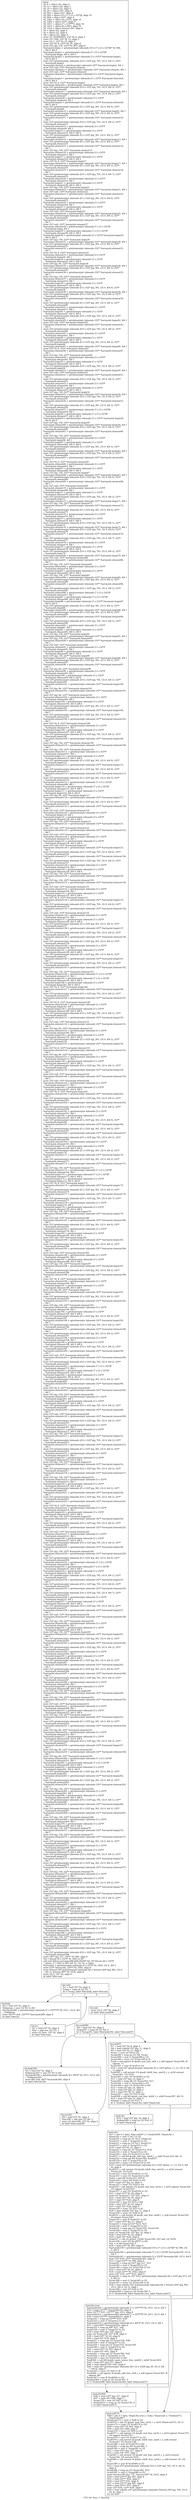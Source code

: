 digraph "CFG for 'func_1' function" {
	label="CFG for 'func_1' function";

	Node0xafb9e98 [shape=record,label="{entry:\l  %l_8 = alloca i32, align 4\l  %l_12 = alloca i16, align 2\l  %l_19 = alloca i32, align 4\l  %l_20 = alloca i32*, align 8\l  %l_993 = alloca i32*, align 8\l  %l_994 = alloca [10 x [7 x [3 x i32*]]], align 16\l  %l_999 = alloca i16**, align 8\l  %l_1003 = alloca [4 x i32*], align 16\l  %l_1002 = alloca i32**, align 8\l  %l_1011 = alloca [7 x i32****], align 16\l  %l_1013 = alloca [4 x i64*], align 16\l  %l_1014 = alloca %struct.S0*, align 8\l  %i = alloca i32, align 4\l  %j = alloca i32, align 4\l  %k = alloca i32, align 4\l  store i32 -659993814, i32* %l_8, align 4\l  store i16 7506, i16* %l_12, align 2\l  store i32 2, i32* %l_19, align 4\l  store i32* %l_8, i32** %l_20, align 8\l  store i32* @g_158, i32** %l_993, align 8\l  %arrayinit.begin = getelementptr inbounds [10 x [7 x [3 x i32*]]]* %l_994,\l... i64 0, i64 0\l  %arrayinit.begin1 = getelementptr inbounds [7 x [3 x i32*]]*\l... %arrayinit.begin, i64 0, i64 0\l  %arrayinit.begin2 = getelementptr inbounds [3 x i32*]* %arrayinit.begin1,\l... i64 0, i64 0\l  store i32* getelementptr inbounds ([10 x i32]* @g_705, i32 0, i64 1), i32**\l... %arrayinit.begin2\l  %arrayinit.element = getelementptr inbounds i32** %arrayinit.begin2, i64 1\l  store i32* null, i32** %arrayinit.element\l  %arrayinit.element3 = getelementptr inbounds i32** %arrayinit.element, i64 1\l  store i32* null, i32** %arrayinit.element3\l  %arrayinit.element4 = getelementptr inbounds [3 x i32*]* %arrayinit.begin1,\l... i64 1\l  %arrayinit.begin5 = getelementptr inbounds [3 x i32*]* %arrayinit.element4,\l... i64 0, i64 0\l  store i32* %l_8, i32** %arrayinit.begin5\l  %arrayinit.element6 = getelementptr inbounds i32** %arrayinit.begin5, i64 1\l  store i32* getelementptr inbounds ([10 x i32]* @g_705, i32 0, i64 2), i32**\l... %arrayinit.element6\l  %arrayinit.element7 = getelementptr inbounds i32** %arrayinit.element6, i64 1\l  store i32* getelementptr inbounds ([10 x i32]* @g_705, i32 0, i64 2), i32**\l... %arrayinit.element7\l  %arrayinit.element8 = getelementptr inbounds [3 x i32*]*\l... %arrayinit.element4, i64 1\l  %arrayinit.begin9 = getelementptr inbounds [3 x i32*]* %arrayinit.element8,\l... i64 0, i64 0\l  store i32* getelementptr inbounds ([3 x i32]* @g_301, i32 0, i64 0), i32**\l... %arrayinit.begin9\l  %arrayinit.element10 = getelementptr inbounds i32** %arrayinit.begin9, i64 1\l  store i32* getelementptr inbounds ([3 x i32]* @g_301, i32 0, i64 2), i32**\l... %arrayinit.element10\l  %arrayinit.element11 = getelementptr inbounds i32** %arrayinit.element10,\l... i64 1\l  store i32* getelementptr inbounds ([10 x i32]* @g_705, i32 0, i64 2), i32**\l... %arrayinit.element11\l  %arrayinit.element12 = getelementptr inbounds [3 x i32*]*\l... %arrayinit.element8, i64 1\l  %arrayinit.begin13 = getelementptr inbounds [3 x i32*]*\l... %arrayinit.element12, i64 0, i64 0\l  store i32* getelementptr inbounds ([3 x i32]* @g_301, i32 0, i64 2), i32**\l... %arrayinit.begin13\l  %arrayinit.element14 = getelementptr inbounds i32** %arrayinit.begin13, i64 1\l  store i32* getelementptr inbounds ([3 x i32]* @g_301, i32 0, i64 2), i32**\l... %arrayinit.element14\l  %arrayinit.element15 = getelementptr inbounds i32** %arrayinit.element14,\l... i64 1\l  store i32* @g_158, i32** %arrayinit.element15\l  %arrayinit.element16 = getelementptr inbounds [3 x i32*]*\l... %arrayinit.element12, i64 1\l  %arrayinit.begin17 = getelementptr inbounds [3 x i32*]*\l... %arrayinit.element16, i64 0, i64 0\l  store i32* %l_8, i32** %arrayinit.begin17\l  %arrayinit.element18 = getelementptr inbounds i32** %arrayinit.begin17, i64 1\l  store i32* getelementptr inbounds ([3 x i32]* @g_301, i32 0, i64 2), i32**\l... %arrayinit.element18\l  %arrayinit.element19 = getelementptr inbounds i32** %arrayinit.element18,\l... i64 1\l  store i32* getelementptr inbounds ([10 x i32]* @g_705, i32 0, i64 7), i32**\l... %arrayinit.element19\l  %arrayinit.element20 = getelementptr inbounds [3 x i32*]*\l... %arrayinit.element16, i64 1\l  %arrayinit.begin21 = getelementptr inbounds [3 x i32*]*\l... %arrayinit.element20, i64 0, i64 0\l  store i32* @g_158, i32** %arrayinit.begin21\l  %arrayinit.element22 = getelementptr inbounds i32** %arrayinit.begin21, i64 1\l  store i32* null, i32** %arrayinit.element22\l  %arrayinit.element23 = getelementptr inbounds i32** %arrayinit.element22,\l... i64 1\l  store i32* getelementptr inbounds ([3 x i32]* @g_301, i32 0, i64 0), i32**\l... %arrayinit.element23\l  %arrayinit.element24 = getelementptr inbounds [3 x i32*]*\l... %arrayinit.element20, i64 1\l  %arrayinit.begin25 = getelementptr inbounds [3 x i32*]*\l... %arrayinit.element24, i64 0, i64 0\l  store i32* null, i32** %arrayinit.begin25\l  %arrayinit.element26 = getelementptr inbounds i32** %arrayinit.begin25, i64 1\l  store i32* getelementptr inbounds ([3 x i32]* @g_301, i32 0, i64 2), i32**\l... %arrayinit.element26\l  %arrayinit.element27 = getelementptr inbounds i32** %arrayinit.element26,\l... i64 1\l  store i32* null, i32** %arrayinit.element27\l  %arrayinit.element28 = getelementptr inbounds [7 x [3 x i32*]]*\l... %arrayinit.begin, i64 1\l  %arrayinit.begin29 = getelementptr inbounds [7 x [3 x i32*]]*\l... %arrayinit.element28, i64 0, i64 0\l  %arrayinit.begin30 = getelementptr inbounds [3 x i32*]* %arrayinit.begin29,\l... i64 0, i64 0\l  store i32* @g_158, i32** %arrayinit.begin30\l  %arrayinit.element31 = getelementptr inbounds i32** %arrayinit.begin30, i64 1\l  store i32* getelementptr inbounds ([3 x i32]* @g_301, i32 0, i64 2), i32**\l... %arrayinit.element31\l  %arrayinit.element32 = getelementptr inbounds i32** %arrayinit.element31,\l... i64 1\l  store i32* %l_8, i32** %arrayinit.element32\l  %arrayinit.element33 = getelementptr inbounds [3 x i32*]*\l... %arrayinit.begin29, i64 1\l  %arrayinit.begin34 = getelementptr inbounds [3 x i32*]*\l... %arrayinit.element33, i64 0, i64 0\l  store i32* @g_84, i32** %arrayinit.begin34\l  %arrayinit.element35 = getelementptr inbounds i32** %arrayinit.begin34, i64 1\l  store i32* getelementptr inbounds ([3 x i32]* @g_301, i32 0, i64 2), i32**\l... %arrayinit.element35\l  %arrayinit.element36 = getelementptr inbounds i32** %arrayinit.element35,\l... i64 1\l  store i32* @g_158, i32** %arrayinit.element36\l  %arrayinit.element37 = getelementptr inbounds [3 x i32*]*\l... %arrayinit.element33, i64 1\l  %arrayinit.begin38 = getelementptr inbounds [3 x i32*]*\l... %arrayinit.element37, i64 0, i64 0\l  store i32* getelementptr inbounds ([3 x i32]* @g_301, i32 0, i64 0), i32**\l... %arrayinit.begin38\l  %arrayinit.element39 = getelementptr inbounds i32** %arrayinit.begin38, i64 1\l  store i32* getelementptr inbounds ([10 x i32]* @g_705, i32 0, i64 2), i32**\l... %arrayinit.element39\l  %arrayinit.element40 = getelementptr inbounds i32** %arrayinit.element39,\l... i64 1\l  store i32* getelementptr inbounds ([3 x i32]* @g_301, i32 0, i64 2), i32**\l... %arrayinit.element40\l  %arrayinit.element41 = getelementptr inbounds [3 x i32*]*\l... %arrayinit.element37, i64 1\l  %arrayinit.begin42 = getelementptr inbounds [3 x i32*]*\l... %arrayinit.element41, i64 0, i64 0\l  store i32* getelementptr inbounds ([10 x i32]* @g_705, i32 0, i64 2), i32**\l... %arrayinit.begin42\l  %arrayinit.element43 = getelementptr inbounds i32** %arrayinit.begin42, i64 1\l  store i32* null, i32** %arrayinit.element43\l  %arrayinit.element44 = getelementptr inbounds i32** %arrayinit.element43,\l... i64 1\l  store i32* getelementptr inbounds ([10 x i32]* @g_705, i32 0, i64 2), i32**\l... %arrayinit.element44\l  %arrayinit.element45 = getelementptr inbounds [3 x i32*]*\l... %arrayinit.element41, i64 1\l  %arrayinit.begin46 = getelementptr inbounds [3 x i32*]*\l... %arrayinit.element45, i64 0, i64 0\l  store i32* getelementptr inbounds ([3 x i32]* @g_301, i32 0, i64 2), i32**\l... %arrayinit.begin46\l  %arrayinit.element47 = getelementptr inbounds i32** %arrayinit.begin46, i64 1\l  store i32* %l_8, i32** %arrayinit.element47\l  %arrayinit.element48 = getelementptr inbounds i32** %arrayinit.element47,\l... i64 1\l  store i32* @g_158, i32** %arrayinit.element48\l  %arrayinit.element49 = getelementptr inbounds [3 x i32*]*\l... %arrayinit.element45, i64 1\l  %arrayinit.begin50 = getelementptr inbounds [3 x i32*]*\l... %arrayinit.element49, i64 0, i64 0\l  store i32* getelementptr inbounds ([10 x i32]* @g_705, i32 0, i64 2), i32**\l... %arrayinit.begin50\l  %arrayinit.element51 = getelementptr inbounds i32** %arrayinit.begin50, i64 1\l  store i32* null, i32** %arrayinit.element51\l  %arrayinit.element52 = getelementptr inbounds i32** %arrayinit.element51,\l... i64 1\l  store i32* getelementptr inbounds ([10 x i32]* @g_705, i32 0, i64 2), i32**\l... %arrayinit.element52\l  %arrayinit.element53 = getelementptr inbounds [3 x i32*]*\l... %arrayinit.element49, i64 1\l  %arrayinit.begin54 = getelementptr inbounds [3 x i32*]*\l... %arrayinit.element53, i64 0, i64 0\l  store i32* @g_158, i32** %arrayinit.begin54\l  %arrayinit.element55 = getelementptr inbounds i32** %arrayinit.begin54, i64 1\l  store i32* getelementptr inbounds ([10 x i32]* @g_705, i32 0, i64 2), i32**\l... %arrayinit.element55\l  %arrayinit.element56 = getelementptr inbounds i32** %arrayinit.element55,\l... i64 1\l  store i32* getelementptr inbounds ([3 x i32]* @g_301, i32 0, i64 2), i32**\l... %arrayinit.element56\l  %arrayinit.element57 = getelementptr inbounds [7 x [3 x i32*]]*\l... %arrayinit.element28, i64 1\l  %arrayinit.begin58 = getelementptr inbounds [7 x [3 x i32*]]*\l... %arrayinit.element57, i64 0, i64 0\l  %arrayinit.begin59 = getelementptr inbounds [3 x i32*]* %arrayinit.begin58,\l... i64 0, i64 0\l  store i32* @g_158, i32** %arrayinit.begin59\l  %arrayinit.element60 = getelementptr inbounds i32** %arrayinit.begin59, i64 1\l  store i32* getelementptr inbounds ([10 x i32]* @g_705, i32 0, i64 2), i32**\l... %arrayinit.element60\l  %arrayinit.element61 = getelementptr inbounds i32** %arrayinit.element60,\l... i64 1\l  store i32* @g_158, i32** %arrayinit.element61\l  %arrayinit.element62 = getelementptr inbounds [3 x i32*]*\l... %arrayinit.begin58, i64 1\l  %arrayinit.begin63 = getelementptr inbounds [3 x i32*]*\l... %arrayinit.element62, i64 0, i64 0\l  store i32* getelementptr inbounds ([3 x i32]* @g_301, i32 0, i64 2), i32**\l... %arrayinit.begin63\l  %arrayinit.element64 = getelementptr inbounds i32** %arrayinit.begin63, i64 1\l  store i32* getelementptr inbounds ([10 x i32]* @g_705, i32 0, i64 2), i32**\l... %arrayinit.element64\l  %arrayinit.element65 = getelementptr inbounds i32** %arrayinit.element64,\l... i64 1\l  store i32* %l_8, i32** %arrayinit.element65\l  %arrayinit.element66 = getelementptr inbounds [3 x i32*]*\l... %arrayinit.element62, i64 1\l  %arrayinit.begin67 = getelementptr inbounds [3 x i32*]*\l... %arrayinit.element66, i64 0, i64 0\l  store i32* @g_158, i32** %arrayinit.begin67\l  %arrayinit.element68 = getelementptr inbounds i32** %arrayinit.begin67, i64 1\l  store i32* getelementptr inbounds ([10 x i32]* @g_705, i32 0, i64 4), i32**\l... %arrayinit.element68\l  %arrayinit.element69 = getelementptr inbounds i32** %arrayinit.element68,\l... i64 1\l  store i32* null, i32** %arrayinit.element69\l  %arrayinit.element70 = getelementptr inbounds [3 x i32*]*\l... %arrayinit.element66, i64 1\l  %arrayinit.begin71 = getelementptr inbounds [3 x i32*]*\l... %arrayinit.element70, i64 0, i64 0\l  store i32* getelementptr inbounds ([10 x i32]* @g_705, i32 0, i64 2), i32**\l... %arrayinit.begin71\l  %arrayinit.element72 = getelementptr inbounds i32** %arrayinit.begin71, i64 1\l  store i32* @g_158, i32** %arrayinit.element72\l  %arrayinit.element73 = getelementptr inbounds i32** %arrayinit.element72,\l... i64 1\l  store i32* getelementptr inbounds ([3 x i32]* @g_301, i32 0, i64 0), i32**\l... %arrayinit.element73\l  %arrayinit.element74 = getelementptr inbounds [3 x i32*]*\l... %arrayinit.element70, i64 1\l  %arrayinit.begin75 = getelementptr inbounds [3 x i32*]*\l... %arrayinit.element74, i64 0, i64 0\l  store i32* getelementptr inbounds ([10 x i32]* @g_705, i32 0, i64 1), i32**\l... %arrayinit.begin75\l  %arrayinit.element76 = getelementptr inbounds i32** %arrayinit.begin75, i64 1\l  store i32* getelementptr inbounds ([10 x i32]* @g_705, i32 0, i64 6), i32**\l... %arrayinit.element76\l  %arrayinit.element77 = getelementptr inbounds i32** %arrayinit.element76,\l... i64 1\l  store i32* getelementptr inbounds ([10 x i32]* @g_705, i32 0, i64 7), i32**\l... %arrayinit.element77\l  %arrayinit.element78 = getelementptr inbounds [3 x i32*]*\l... %arrayinit.element74, i64 1\l  %arrayinit.begin79 = getelementptr inbounds [3 x i32*]*\l... %arrayinit.element78, i64 0, i64 0\l  store i32* getelementptr inbounds ([10 x i32]* @g_705, i32 0, i64 2), i32**\l... %arrayinit.begin79\l  %arrayinit.element80 = getelementptr inbounds i32** %arrayinit.begin79, i64 1\l  store i32* null, i32** %arrayinit.element80\l  %arrayinit.element81 = getelementptr inbounds i32** %arrayinit.element80,\l... i64 1\l  store i32* @g_158, i32** %arrayinit.element81\l  %arrayinit.element82 = getelementptr inbounds [3 x i32*]*\l... %arrayinit.element78, i64 1\l  %arrayinit.begin83 = getelementptr inbounds [3 x i32*]*\l... %arrayinit.element82, i64 0, i64 0\l  store i32* @g_158, i32** %arrayinit.begin83\l  %arrayinit.element84 = getelementptr inbounds i32** %arrayinit.begin83, i64 1\l  store i32* getelementptr inbounds ([3 x i32]* @g_301, i32 0, i64 2), i32**\l... %arrayinit.element84\l  %arrayinit.element85 = getelementptr inbounds i32** %arrayinit.element84,\l... i64 1\l  store i32* getelementptr inbounds ([10 x i32]* @g_705, i32 0, i64 2), i32**\l... %arrayinit.element85\l  %arrayinit.element86 = getelementptr inbounds [7 x [3 x i32*]]*\l... %arrayinit.element57, i64 1\l  %arrayinit.begin87 = getelementptr inbounds [7 x [3 x i32*]]*\l... %arrayinit.element86, i64 0, i64 0\l  %arrayinit.begin88 = getelementptr inbounds [3 x i32*]* %arrayinit.begin87,\l... i64 0, i64 0\l  store i32* getelementptr inbounds ([3 x i32]* @g_301, i32 0, i64 2), i32**\l... %arrayinit.begin88\l  %arrayinit.element89 = getelementptr inbounds i32** %arrayinit.begin88, i64 1\l  store i32* getelementptr inbounds ([3 x i32]* @g_301, i32 0, i64 0), i32**\l... %arrayinit.element89\l  %arrayinit.element90 = getelementptr inbounds i32** %arrayinit.element89,\l... i64 1\l  store i32* getelementptr inbounds ([10 x i32]* @g_705, i32 0, i64 2), i32**\l... %arrayinit.element90\l  %arrayinit.element91 = getelementptr inbounds [3 x i32*]*\l... %arrayinit.begin87, i64 1\l  %arrayinit.begin92 = getelementptr inbounds [3 x i32*]*\l... %arrayinit.element91, i64 0, i64 0\l  store i32* @g_158, i32** %arrayinit.begin92\l  %arrayinit.element93 = getelementptr inbounds i32** %arrayinit.begin92, i64 1\l  store i32* @g_158, i32** %arrayinit.element93\l  %arrayinit.element94 = getelementptr inbounds i32** %arrayinit.element93,\l... i64 1\l  store i32* null, i32** %arrayinit.element94\l  %arrayinit.element95 = getelementptr inbounds [3 x i32*]*\l... %arrayinit.element91, i64 1\l  %arrayinit.begin96 = getelementptr inbounds [3 x i32*]*\l... %arrayinit.element95, i64 0, i64 0\l  store i32* @g_158, i32** %arrayinit.begin96\l  %arrayinit.element97 = getelementptr inbounds i32** %arrayinit.begin96, i64 1\l  store i32* getelementptr inbounds ([3 x i32]* @g_301, i32 0, i64 2), i32**\l... %arrayinit.element97\l  %arrayinit.element98 = getelementptr inbounds i32** %arrayinit.element97,\l... i64 1\l  store i32* @g_84, i32** %arrayinit.element98\l  %arrayinit.element99 = getelementptr inbounds [3 x i32*]*\l... %arrayinit.element95, i64 1\l  %arrayinit.begin100 = getelementptr inbounds [3 x i32*]*\l... %arrayinit.element99, i64 0, i64 0\l  store i32* getelementptr inbounds ([10 x i32]* @g_705, i32 0, i64 2), i32**\l... %arrayinit.begin100\l  %arrayinit.element101 = getelementptr inbounds i32** %arrayinit.begin100,\l... i64 1\l  store i32* @g_84, i32** %arrayinit.element101\l  %arrayinit.element102 = getelementptr inbounds i32** %arrayinit.element101,\l... i64 1\l  store i32* @g_84, i32** %arrayinit.element102\l  %arrayinit.element103 = getelementptr inbounds [3 x i32*]*\l... %arrayinit.element99, i64 1\l  %arrayinit.begin104 = getelementptr inbounds [3 x i32*]*\l... %arrayinit.element103, i64 0, i64 0\l  store i32* getelementptr inbounds ([3 x i32]* @g_301, i32 0, i64 2), i32**\l... %arrayinit.begin104\l  %arrayinit.element105 = getelementptr inbounds i32** %arrayinit.begin104,\l... i64 1\l  store i32* getelementptr inbounds ([3 x i32]* @g_301, i32 0, i64 2), i32**\l... %arrayinit.element105\l  %arrayinit.element106 = getelementptr inbounds i32** %arrayinit.element105,\l... i64 1\l  store i32* %l_8, i32** %arrayinit.element106\l  %arrayinit.element107 = getelementptr inbounds [3 x i32*]*\l... %arrayinit.element103, i64 1\l  %arrayinit.begin108 = getelementptr inbounds [3 x i32*]*\l... %arrayinit.element107, i64 0, i64 0\l  store i32* getelementptr inbounds ([10 x i32]* @g_705, i32 0, i64 2), i32**\l... %arrayinit.begin108\l  %arrayinit.element109 = getelementptr inbounds i32** %arrayinit.begin108,\l... i64 1\l  store i32* @g_158, i32** %arrayinit.element109\l  %arrayinit.element110 = getelementptr inbounds i32** %arrayinit.element109,\l... i64 1\l  store i32* @g_158, i32** %arrayinit.element110\l  %arrayinit.element111 = getelementptr inbounds [3 x i32*]*\l... %arrayinit.element107, i64 1\l  %arrayinit.begin112 = getelementptr inbounds [3 x i32*]*\l... %arrayinit.element111, i64 0, i64 0\l  store i32* getelementptr inbounds ([3 x i32]* @g_301, i32 0, i64 0), i32**\l... %arrayinit.begin112\l  %arrayinit.element113 = getelementptr inbounds i32** %arrayinit.begin112,\l... i64 1\l  store i32* getelementptr inbounds ([3 x i32]* @g_301, i32 0, i64 0), i32**\l... %arrayinit.element113\l  %arrayinit.element114 = getelementptr inbounds i32** %arrayinit.element113,\l... i64 1\l  store i32* getelementptr inbounds ([3 x i32]* @g_301, i32 0, i64 2), i32**\l... %arrayinit.element114\l  %arrayinit.element115 = getelementptr inbounds [7 x [3 x i32*]]*\l... %arrayinit.element86, i64 1\l  %arrayinit.begin116 = getelementptr inbounds [7 x [3 x i32*]]*\l... %arrayinit.element115, i64 0, i64 0\l  %arrayinit.begin117 = getelementptr inbounds [3 x i32*]*\l... %arrayinit.begin116, i64 0, i64 0\l  store i32* @g_84, i32** %arrayinit.begin117\l  %arrayinit.element118 = getelementptr inbounds i32** %arrayinit.begin117,\l... i64 1\l  store i32* getelementptr inbounds ([3 x i32]* @g_301, i32 0, i64 2), i32**\l... %arrayinit.element118\l  %arrayinit.element119 = getelementptr inbounds i32** %arrayinit.element118,\l... i64 1\l  store i32* null, i32** %arrayinit.element119\l  %arrayinit.element120 = getelementptr inbounds [3 x i32*]*\l... %arrayinit.begin116, i64 1\l  %arrayinit.begin121 = getelementptr inbounds [3 x i32*]*\l... %arrayinit.element120, i64 0, i64 0\l  store i32* @g_158, i32** %arrayinit.begin121\l  %arrayinit.element122 = getelementptr inbounds i32** %arrayinit.begin121,\l... i64 1\l  store i32* null, i32** %arrayinit.element122\l  %arrayinit.element123 = getelementptr inbounds i32** %arrayinit.element122,\l... i64 1\l  store i32* null, i32** %arrayinit.element123\l  %arrayinit.element124 = getelementptr inbounds [3 x i32*]*\l... %arrayinit.element120, i64 1\l  %arrayinit.begin125 = getelementptr inbounds [3 x i32*]*\l... %arrayinit.element124, i64 0, i64 0\l  store i32* null, i32** %arrayinit.begin125\l  %arrayinit.element126 = getelementptr inbounds i32** %arrayinit.begin125,\l... i64 1\l  store i32* getelementptr inbounds ([10 x i32]* @g_705, i32 0, i64 6), i32**\l... %arrayinit.element126\l  %arrayinit.element127 = getelementptr inbounds i32** %arrayinit.element126,\l... i64 1\l  store i32* getelementptr inbounds ([10 x i32]* @g_705, i32 0, i64 2), i32**\l... %arrayinit.element127\l  %arrayinit.element128 = getelementptr inbounds [3 x i32*]*\l... %arrayinit.element124, i64 1\l  %arrayinit.begin129 = getelementptr inbounds [3 x i32*]*\l... %arrayinit.element128, i64 0, i64 0\l  store i32* @g_158, i32** %arrayinit.begin129\l  %arrayinit.element130 = getelementptr inbounds i32** %arrayinit.begin129,\l... i64 1\l  store i32* @g_158, i32** %arrayinit.element130\l  %arrayinit.element131 = getelementptr inbounds i32** %arrayinit.element130,\l... i64 1\l  store i32* null, i32** %arrayinit.element131\l  %arrayinit.element132 = getelementptr inbounds [3 x i32*]*\l... %arrayinit.element128, i64 1\l  %arrayinit.begin133 = getelementptr inbounds [3 x i32*]*\l... %arrayinit.element132, i64 0, i64 0\l  store i32* %l_8, i32** %arrayinit.begin133\l  %arrayinit.element134 = getelementptr inbounds i32** %arrayinit.begin133,\l... i64 1\l  store i32* getelementptr inbounds ([10 x i32]* @g_705, i32 0, i64 4), i32**\l... %arrayinit.element134\l  %arrayinit.element135 = getelementptr inbounds i32** %arrayinit.element134,\l... i64 1\l  store i32* null, i32** %arrayinit.element135\l  %arrayinit.element136 = getelementptr inbounds [3 x i32*]*\l... %arrayinit.element132, i64 1\l  %arrayinit.begin137 = getelementptr inbounds [3 x i32*]*\l... %arrayinit.element136, i64 0, i64 0\l  store i32* getelementptr inbounds ([3 x i32]* @g_301, i32 0, i64 2), i32**\l... %arrayinit.begin137\l  %arrayinit.element138 = getelementptr inbounds i32** %arrayinit.begin137,\l... i64 1\l  store i32* getelementptr inbounds ([10 x i32]* @g_705, i32 0, i64 2), i32**\l... %arrayinit.element138\l  %arrayinit.element139 = getelementptr inbounds i32** %arrayinit.element138,\l... i64 1\l  store i32* getelementptr inbounds ([3 x i32]* @g_301, i32 0, i64 2), i32**\l... %arrayinit.element139\l  %arrayinit.element140 = getelementptr inbounds [3 x i32*]*\l... %arrayinit.element136, i64 1\l  %arrayinit.begin141 = getelementptr inbounds [3 x i32*]*\l... %arrayinit.element140, i64 0, i64 0\l  store i32* getelementptr inbounds ([3 x i32]* @g_301, i32 0, i64 0), i32**\l... %arrayinit.begin141\l  %arrayinit.element142 = getelementptr inbounds i32** %arrayinit.begin141,\l... i64 1\l  store i32* getelementptr inbounds ([10 x i32]* @g_705, i32 0, i64 2), i32**\l... %arrayinit.element142\l  %arrayinit.element143 = getelementptr inbounds i32** %arrayinit.element142,\l... i64 1\l  store i32* @g_158, i32** %arrayinit.element143\l  %arrayinit.element144 = getelementptr inbounds [7 x [3 x i32*]]*\l... %arrayinit.element115, i64 1\l  %arrayinit.begin145 = getelementptr inbounds [7 x [3 x i32*]]*\l... %arrayinit.element144, i64 0, i64 0\l  %arrayinit.begin146 = getelementptr inbounds [3 x i32*]*\l... %arrayinit.begin145, i64 0, i64 0\l  store i32* %l_8, i32** %arrayinit.begin146\l  %arrayinit.element147 = getelementptr inbounds i32** %arrayinit.begin146,\l... i64 1\l  store i32* getelementptr inbounds ([10 x i32]* @g_705, i32 0, i64 2), i32**\l... %arrayinit.element147\l  %arrayinit.element148 = getelementptr inbounds i32** %arrayinit.element147,\l... i64 1\l  store i32* %l_8, i32** %arrayinit.element148\l  %arrayinit.element149 = getelementptr inbounds [3 x i32*]*\l... %arrayinit.begin145, i64 1\l  %arrayinit.begin150 = getelementptr inbounds [3 x i32*]*\l... %arrayinit.element149, i64 0, i64 0\l  store i32* getelementptr inbounds ([10 x i32]* @g_705, i32 0, i64 1), i32**\l... %arrayinit.begin150\l  %arrayinit.element151 = getelementptr inbounds i32** %arrayinit.begin150,\l... i64 1\l  store i32* null, i32** %arrayinit.element151\l  %arrayinit.element152 = getelementptr inbounds i32** %arrayinit.element151,\l... i64 1\l  store i32* @g_84, i32** %arrayinit.element152\l  %arrayinit.element153 = getelementptr inbounds [3 x i32*]*\l... %arrayinit.element149, i64 1\l  %arrayinit.begin154 = getelementptr inbounds [3 x i32*]*\l... %arrayinit.element153, i64 0, i64 0\l  store i32* getelementptr inbounds ([3 x i32]* @g_301, i32 0, i64 2), i32**\l... %arrayinit.begin154\l  %arrayinit.element155 = getelementptr inbounds i32** %arrayinit.begin154,\l... i64 1\l  store i32* %l_8, i32** %arrayinit.element155\l  %arrayinit.element156 = getelementptr inbounds i32** %arrayinit.element155,\l... i64 1\l  store i32* @g_84, i32** %arrayinit.element156\l  %arrayinit.element157 = getelementptr inbounds [3 x i32*]*\l... %arrayinit.element153, i64 1\l  %arrayinit.begin158 = getelementptr inbounds [3 x i32*]*\l... %arrayinit.element157, i64 0, i64 0\l  store i32* getelementptr inbounds ([10 x i32]* @g_705, i32 0, i64 1), i32**\l... %arrayinit.begin158\l  %arrayinit.element159 = getelementptr inbounds i32** %arrayinit.begin158,\l... i64 1\l  store i32* null, i32** %arrayinit.element159\l  %arrayinit.element160 = getelementptr inbounds i32** %arrayinit.element159,\l... i64 1\l  store i32* null, i32** %arrayinit.element160\l  %arrayinit.element161 = getelementptr inbounds [3 x i32*]*\l... %arrayinit.element157, i64 1\l  %arrayinit.begin162 = getelementptr inbounds [3 x i32*]*\l... %arrayinit.element161, i64 0, i64 0\l  store i32* %l_8, i32** %arrayinit.begin162\l  %arrayinit.element163 = getelementptr inbounds i32** %arrayinit.begin162,\l... i64 1\l  store i32* getelementptr inbounds ([10 x i32]* @g_705, i32 0, i64 2), i32**\l... %arrayinit.element163\l  %arrayinit.element164 = getelementptr inbounds i32** %arrayinit.element163,\l... i64 1\l  store i32* getelementptr inbounds ([10 x i32]* @g_705, i32 0, i64 2), i32**\l... %arrayinit.element164\l  %arrayinit.element165 = getelementptr inbounds [3 x i32*]*\l... %arrayinit.element161, i64 1\l  %arrayinit.begin166 = getelementptr inbounds [3 x i32*]*\l... %arrayinit.element165, i64 0, i64 0\l  store i32* getelementptr inbounds ([3 x i32]* @g_301, i32 0, i64 0), i32**\l... %arrayinit.begin166\l  %arrayinit.element167 = getelementptr inbounds i32** %arrayinit.begin166,\l... i64 1\l  store i32* getelementptr inbounds ([3 x i32]* @g_301, i32 0, i64 2), i32**\l... %arrayinit.element167\l  %arrayinit.element168 = getelementptr inbounds i32** %arrayinit.element167,\l... i64 1\l  store i32* getelementptr inbounds ([10 x i32]* @g_705, i32 0, i64 2), i32**\l... %arrayinit.element168\l  %arrayinit.element169 = getelementptr inbounds [3 x i32*]*\l... %arrayinit.element165, i64 1\l  %arrayinit.begin170 = getelementptr inbounds [3 x i32*]*\l... %arrayinit.element169, i64 0, i64 0\l  store i32* getelementptr inbounds ([3 x i32]* @g_301, i32 0, i64 2), i32**\l... %arrayinit.begin170\l  %arrayinit.element171 = getelementptr inbounds i32** %arrayinit.begin170,\l... i64 1\l  store i32* getelementptr inbounds ([3 x i32]* @g_301, i32 0, i64 2), i32**\l... %arrayinit.element171\l  %arrayinit.element172 = getelementptr inbounds i32** %arrayinit.element171,\l... i64 1\l  store i32* @g_158, i32** %arrayinit.element172\l  %arrayinit.element173 = getelementptr inbounds [7 x [3 x i32*]]*\l... %arrayinit.element144, i64 1\l  %arrayinit.begin174 = getelementptr inbounds [7 x [3 x i32*]]*\l... %arrayinit.element173, i64 0, i64 0\l  %arrayinit.begin175 = getelementptr inbounds [3 x i32*]*\l... %arrayinit.begin174, i64 0, i64 0\l  store i32* %l_8, i32** %arrayinit.begin175\l  %arrayinit.element176 = getelementptr inbounds i32** %arrayinit.begin175,\l... i64 1\l  store i32* getelementptr inbounds ([3 x i32]* @g_301, i32 0, i64 2), i32**\l... %arrayinit.element176\l  %arrayinit.element177 = getelementptr inbounds i32** %arrayinit.element176,\l... i64 1\l  store i32* getelementptr inbounds ([10 x i32]* @g_705, i32 0, i64 7), i32**\l... %arrayinit.element177\l  %arrayinit.element178 = getelementptr inbounds [3 x i32*]*\l... %arrayinit.begin174, i64 1\l  %arrayinit.begin179 = getelementptr inbounds [3 x i32*]*\l... %arrayinit.element178, i64 0, i64 0\l  store i32* @g_158, i32** %arrayinit.begin179\l  %arrayinit.element180 = getelementptr inbounds i32** %arrayinit.begin179,\l... i64 1\l  store i32* null, i32** %arrayinit.element180\l  %arrayinit.element181 = getelementptr inbounds i32** %arrayinit.element180,\l... i64 1\l  store i32* getelementptr inbounds ([3 x i32]* @g_301, i32 0, i64 0), i32**\l... %arrayinit.element181\l  %arrayinit.element182 = getelementptr inbounds [3 x i32*]*\l... %arrayinit.element178, i64 1\l  %arrayinit.begin183 = getelementptr inbounds [3 x i32*]*\l... %arrayinit.element182, i64 0, i64 0\l  store i32* null, i32** %arrayinit.begin183\l  %arrayinit.element184 = getelementptr inbounds i32** %arrayinit.begin183,\l... i64 1\l  store i32* getelementptr inbounds ([3 x i32]* @g_301, i32 0, i64 2), i32**\l... %arrayinit.element184\l  %arrayinit.element185 = getelementptr inbounds i32** %arrayinit.element184,\l... i64 1\l  store i32* null, i32** %arrayinit.element185\l  %arrayinit.element186 = getelementptr inbounds [3 x i32*]*\l... %arrayinit.element182, i64 1\l  %arrayinit.begin187 = getelementptr inbounds [3 x i32*]*\l... %arrayinit.element186, i64 0, i64 0\l  store i32* @g_158, i32** %arrayinit.begin187\l  %arrayinit.element188 = getelementptr inbounds i32** %arrayinit.begin187,\l... i64 1\l  store i32* getelementptr inbounds ([3 x i32]* @g_301, i32 0, i64 2), i32**\l... %arrayinit.element188\l  %arrayinit.element189 = getelementptr inbounds i32** %arrayinit.element188,\l... i64 1\l  store i32* %l_8, i32** %arrayinit.element189\l  %arrayinit.element190 = getelementptr inbounds [3 x i32*]*\l... %arrayinit.element186, i64 1\l  %arrayinit.begin191 = getelementptr inbounds [3 x i32*]*\l... %arrayinit.element190, i64 0, i64 0\l  store i32* @g_84, i32** %arrayinit.begin191\l  %arrayinit.element192 = getelementptr inbounds i32** %arrayinit.begin191,\l... i64 1\l  store i32* getelementptr inbounds ([3 x i32]* @g_301, i32 0, i64 2), i32**\l... %arrayinit.element192\l  %arrayinit.element193 = getelementptr inbounds i32** %arrayinit.element192,\l... i64 1\l  store i32* @g_158, i32** %arrayinit.element193\l  %arrayinit.element194 = getelementptr inbounds [3 x i32*]*\l... %arrayinit.element190, i64 1\l  %arrayinit.begin195 = getelementptr inbounds [3 x i32*]*\l... %arrayinit.element194, i64 0, i64 0\l  store i32* getelementptr inbounds ([3 x i32]* @g_301, i32 0, i64 0), i32**\l... %arrayinit.begin195\l  %arrayinit.element196 = getelementptr inbounds i32** %arrayinit.begin195,\l... i64 1\l  store i32* getelementptr inbounds ([10 x i32]* @g_705, i32 0, i64 2), i32**\l... %arrayinit.element196\l  %arrayinit.element197 = getelementptr inbounds i32** %arrayinit.element196,\l... i64 1\l  store i32* getelementptr inbounds ([3 x i32]* @g_301, i32 0, i64 2), i32**\l... %arrayinit.element197\l  %arrayinit.element198 = getelementptr inbounds [3 x i32*]*\l... %arrayinit.element194, i64 1\l  %arrayinit.begin199 = getelementptr inbounds [3 x i32*]*\l... %arrayinit.element198, i64 0, i64 0\l  store i32* getelementptr inbounds ([10 x i32]* @g_705, i32 0, i64 2), i32**\l... %arrayinit.begin199\l  %arrayinit.element200 = getelementptr inbounds i32** %arrayinit.begin199,\l... i64 1\l  store i32* null, i32** %arrayinit.element200\l  %arrayinit.element201 = getelementptr inbounds i32** %arrayinit.element200,\l... i64 1\l  store i32* getelementptr inbounds ([10 x i32]* @g_705, i32 0, i64 2), i32**\l... %arrayinit.element201\l  %arrayinit.element202 = getelementptr inbounds [7 x [3 x i32*]]*\l... %arrayinit.element173, i64 1\l  %arrayinit.begin203 = getelementptr inbounds [7 x [3 x i32*]]*\l... %arrayinit.element202, i64 0, i64 0\l  %arrayinit.begin204 = getelementptr inbounds [3 x i32*]*\l... %arrayinit.begin203, i64 0, i64 0\l  store i32* getelementptr inbounds ([3 x i32]* @g_301, i32 0, i64 2), i32**\l... %arrayinit.begin204\l  %arrayinit.element205 = getelementptr inbounds i32** %arrayinit.begin204,\l... i64 1\l  store i32* %l_8, i32** %arrayinit.element205\l  %arrayinit.element206 = getelementptr inbounds i32** %arrayinit.element205,\l... i64 1\l  store i32* @g_158, i32** %arrayinit.element206\l  %arrayinit.element207 = getelementptr inbounds [3 x i32*]*\l... %arrayinit.begin203, i64 1\l  %arrayinit.begin208 = getelementptr inbounds [3 x i32*]*\l... %arrayinit.element207, i64 0, i64 0\l  store i32* getelementptr inbounds ([10 x i32]* @g_705, i32 0, i64 2), i32**\l... %arrayinit.begin208\l  %arrayinit.element209 = getelementptr inbounds i32** %arrayinit.begin208,\l... i64 1\l  store i32* null, i32** %arrayinit.element209\l  %arrayinit.element210 = getelementptr inbounds i32** %arrayinit.element209,\l... i64 1\l  store i32* getelementptr inbounds ([10 x i32]* @g_705, i32 0, i64 2), i32**\l... %arrayinit.element210\l  %arrayinit.element211 = getelementptr inbounds [3 x i32*]*\l... %arrayinit.element207, i64 1\l  %arrayinit.begin212 = getelementptr inbounds [3 x i32*]*\l... %arrayinit.element211, i64 0, i64 0\l  store i32* @g_158, i32** %arrayinit.begin212\l  %arrayinit.element213 = getelementptr inbounds i32** %arrayinit.begin212,\l... i64 1\l  store i32* getelementptr inbounds ([10 x i32]* @g_705, i32 0, i64 2), i32**\l... %arrayinit.element213\l  %arrayinit.element214 = getelementptr inbounds i32** %arrayinit.element213,\l... i64 1\l  store i32* getelementptr inbounds ([3 x i32]* @g_301, i32 0, i64 2), i32**\l... %arrayinit.element214\l  %arrayinit.element215 = getelementptr inbounds [3 x i32*]*\l... %arrayinit.element211, i64 1\l  %arrayinit.begin216 = getelementptr inbounds [3 x i32*]*\l... %arrayinit.element215, i64 0, i64 0\l  store i32* @g_158, i32** %arrayinit.begin216\l  %arrayinit.element217 = getelementptr inbounds i32** %arrayinit.begin216,\l... i64 1\l  store i32* getelementptr inbounds ([10 x i32]* @g_705, i32 0, i64 2), i32**\l... %arrayinit.element217\l  %arrayinit.element218 = getelementptr inbounds i32** %arrayinit.element217,\l... i64 1\l  store i32* @g_158, i32** %arrayinit.element218\l  %arrayinit.element219 = getelementptr inbounds [3 x i32*]*\l... %arrayinit.element215, i64 1\l  %arrayinit.begin220 = getelementptr inbounds [3 x i32*]*\l... %arrayinit.element219, i64 0, i64 0\l  store i32* getelementptr inbounds ([3 x i32]* @g_301, i32 0, i64 2), i32**\l... %arrayinit.begin220\l  %arrayinit.element221 = getelementptr inbounds i32** %arrayinit.begin220,\l... i64 1\l  store i32* getelementptr inbounds ([10 x i32]* @g_705, i32 0, i64 2), i32**\l... %arrayinit.element221\l  %arrayinit.element222 = getelementptr inbounds i32** %arrayinit.element221,\l... i64 1\l  store i32* %l_8, i32** %arrayinit.element222\l  %arrayinit.element223 = getelementptr inbounds [3 x i32*]*\l... %arrayinit.element219, i64 1\l  %arrayinit.begin224 = getelementptr inbounds [3 x i32*]*\l... %arrayinit.element223, i64 0, i64 0\l  store i32* @g_158, i32** %arrayinit.begin224\l  %arrayinit.element225 = getelementptr inbounds i32** %arrayinit.begin224,\l... i64 1\l  store i32* getelementptr inbounds ([10 x i32]* @g_705, i32 0, i64 4), i32**\l... %arrayinit.element225\l  %arrayinit.element226 = getelementptr inbounds i32** %arrayinit.element225,\l... i64 1\l  store i32* null, i32** %arrayinit.element226\l  %arrayinit.element227 = getelementptr inbounds [3 x i32*]*\l... %arrayinit.element223, i64 1\l  %arrayinit.begin228 = getelementptr inbounds [3 x i32*]*\l... %arrayinit.element227, i64 0, i64 0\l  store i32* getelementptr inbounds ([10 x i32]* @g_705, i32 0, i64 2), i32**\l... %arrayinit.begin228\l  %arrayinit.element229 = getelementptr inbounds i32** %arrayinit.begin228,\l... i64 1\l  store i32* @g_158, i32** %arrayinit.element229\l  %arrayinit.element230 = getelementptr inbounds i32** %arrayinit.element229,\l... i64 1\l  store i32* getelementptr inbounds ([3 x i32]* @g_301, i32 0, i64 0), i32**\l... %arrayinit.element230\l  %arrayinit.element231 = getelementptr inbounds [7 x [3 x i32*]]*\l... %arrayinit.element202, i64 1\l  %arrayinit.begin232 = getelementptr inbounds [7 x [3 x i32*]]*\l... %arrayinit.element231, i64 0, i64 0\l  %arrayinit.begin233 = getelementptr inbounds [3 x i32*]*\l... %arrayinit.begin232, i64 0, i64 0\l  store i32* getelementptr inbounds ([10 x i32]* @g_705, i32 0, i64 1), i32**\l... %arrayinit.begin233\l  %arrayinit.element234 = getelementptr inbounds i32** %arrayinit.begin233,\l... i64 1\l  store i32* getelementptr inbounds ([10 x i32]* @g_705, i32 0, i64 6), i32**\l... %arrayinit.element234\l  %arrayinit.element235 = getelementptr inbounds i32** %arrayinit.element234,\l... i64 1\l  store i32* getelementptr inbounds ([10 x i32]* @g_705, i32 0, i64 7), i32**\l... %arrayinit.element235\l  %arrayinit.element236 = getelementptr inbounds [3 x i32*]*\l... %arrayinit.begin232, i64 1\l  %arrayinit.begin237 = getelementptr inbounds [3 x i32*]*\l... %arrayinit.element236, i64 0, i64 0\l  store i32* getelementptr inbounds ([10 x i32]* @g_705, i32 0, i64 2), i32**\l... %arrayinit.begin237\l  %arrayinit.element238 = getelementptr inbounds i32** %arrayinit.begin237,\l... i64 1\l  store i32* null, i32** %arrayinit.element238\l  %arrayinit.element239 = getelementptr inbounds i32** %arrayinit.element238,\l... i64 1\l  store i32* @g_158, i32** %arrayinit.element239\l  %arrayinit.element240 = getelementptr inbounds [3 x i32*]*\l... %arrayinit.element236, i64 1\l  %arrayinit.begin241 = getelementptr inbounds [3 x i32*]*\l... %arrayinit.element240, i64 0, i64 0\l  store i32* @g_158, i32** %arrayinit.begin241\l  %arrayinit.element242 = getelementptr inbounds i32** %arrayinit.begin241,\l... i64 1\l  store i32* getelementptr inbounds ([3 x i32]* @g_301, i32 0, i64 2), i32**\l... %arrayinit.element242\l  %arrayinit.element243 = getelementptr inbounds i32** %arrayinit.element242,\l... i64 1\l  store i32* getelementptr inbounds ([10 x i32]* @g_705, i32 0, i64 2), i32**\l... %arrayinit.element243\l  %arrayinit.element244 = getelementptr inbounds [3 x i32*]*\l... %arrayinit.element240, i64 1\l  %arrayinit.begin245 = getelementptr inbounds [3 x i32*]*\l... %arrayinit.element244, i64 0, i64 0\l  store i32* getelementptr inbounds ([3 x i32]* @g_301, i32 0, i64 2), i32**\l... %arrayinit.begin245\l  %arrayinit.element246 = getelementptr inbounds i32** %arrayinit.begin245,\l... i64 1\l  store i32* getelementptr inbounds ([3 x i32]* @g_301, i32 0, i64 0), i32**\l... %arrayinit.element246\l  %arrayinit.element247 = getelementptr inbounds i32** %arrayinit.element246,\l... i64 1\l  store i32* getelementptr inbounds ([10 x i32]* @g_705, i32 0, i64 2), i32**\l... %arrayinit.element247\l  %arrayinit.element248 = getelementptr inbounds [3 x i32*]*\l... %arrayinit.element244, i64 1\l  %arrayinit.begin249 = getelementptr inbounds [3 x i32*]*\l... %arrayinit.element248, i64 0, i64 0\l  store i32* @g_158, i32** %arrayinit.begin249\l  %arrayinit.element250 = getelementptr inbounds i32** %arrayinit.begin249,\l... i64 1\l  store i32* @g_158, i32** %arrayinit.element250\l  %arrayinit.element251 = getelementptr inbounds i32** %arrayinit.element250,\l... i64 1\l  store i32* null, i32** %arrayinit.element251\l  %arrayinit.element252 = getelementptr inbounds [3 x i32*]*\l... %arrayinit.element248, i64 1\l  %arrayinit.begin253 = getelementptr inbounds [3 x i32*]*\l... %arrayinit.element252, i64 0, i64 0\l  store i32* @g_158, i32** %arrayinit.begin253\l  %arrayinit.element254 = getelementptr inbounds i32** %arrayinit.begin253,\l... i64 1\l  store i32* getelementptr inbounds ([3 x i32]* @g_301, i32 0, i64 2), i32**\l... %arrayinit.element254\l  %arrayinit.element255 = getelementptr inbounds i32** %arrayinit.element254,\l... i64 1\l  store i32* @g_84, i32** %arrayinit.element255\l  %arrayinit.element256 = getelementptr inbounds [3 x i32*]*\l... %arrayinit.element252, i64 1\l  %arrayinit.begin257 = getelementptr inbounds [3 x i32*]*\l... %arrayinit.element256, i64 0, i64 0\l  store i32* getelementptr inbounds ([10 x i32]* @g_705, i32 0, i64 2), i32**\l... %arrayinit.begin257\l  %arrayinit.element258 = getelementptr inbounds i32** %arrayinit.begin257,\l... i64 1\l  store i32* @g_84, i32** %arrayinit.element258\l  %arrayinit.element259 = getelementptr inbounds i32** %arrayinit.element258,\l... i64 1\l  store i32* @g_84, i32** %arrayinit.element259\l  %arrayinit.element260 = getelementptr inbounds [7 x [3 x i32*]]*\l... %arrayinit.element231, i64 1\l  %arrayinit.begin261 = getelementptr inbounds [7 x [3 x i32*]]*\l... %arrayinit.element260, i64 0, i64 0\l  %arrayinit.begin262 = getelementptr inbounds [3 x i32*]*\l... %arrayinit.begin261, i64 0, i64 0\l  store i32* getelementptr inbounds ([3 x i32]* @g_301, i32 0, i64 2), i32**\l... %arrayinit.begin262\l  %arrayinit.element263 = getelementptr inbounds i32** %arrayinit.begin262,\l... i64 1\l  store i32* getelementptr inbounds ([3 x i32]* @g_301, i32 0, i64 2), i32**\l... %arrayinit.element263\l  %arrayinit.element264 = getelementptr inbounds i32** %arrayinit.element263,\l... i64 1\l  store i32* @g_158, i32** %arrayinit.element264\l  %arrayinit.element265 = getelementptr inbounds [3 x i32*]*\l... %arrayinit.begin261, i64 1\l  %arrayinit.begin266 = getelementptr inbounds [3 x i32*]*\l... %arrayinit.element265, i64 0, i64 0\l  store i32* getelementptr inbounds ([10 x i32]* @g_705, i32 0, i64 1), i32**\l... %arrayinit.begin266\l  %arrayinit.element267 = getelementptr inbounds i32** %arrayinit.begin266,\l... i64 1\l  store i32* getelementptr inbounds ([3 x i32]* @g_301, i32 0, i64 2), i32**\l... %arrayinit.element267\l  %arrayinit.element268 = getelementptr inbounds i32** %arrayinit.element267,\l... i64 1\l  store i32* @g_158, i32** %arrayinit.element268\l  %arrayinit.element269 = getelementptr inbounds [3 x i32*]*\l... %arrayinit.element265, i64 1\l  %arrayinit.begin270 = getelementptr inbounds [3 x i32*]*\l... %arrayinit.element269, i64 0, i64 0\l  store i32* @g_158, i32** %arrayinit.begin270\l  %arrayinit.element271 = getelementptr inbounds i32** %arrayinit.begin270,\l... i64 1\l  store i32* @g_158, i32** %arrayinit.element271\l  %arrayinit.element272 = getelementptr inbounds i32** %arrayinit.element271,\l... i64 1\l  store i32* getelementptr inbounds ([3 x i32]* @g_301, i32 0, i64 2), i32**\l... %arrayinit.element272\l  %arrayinit.element273 = getelementptr inbounds [3 x i32*]*\l... %arrayinit.element269, i64 1\l  %arrayinit.begin274 = getelementptr inbounds [3 x i32*]*\l... %arrayinit.element273, i64 0, i64 0\l  store i32* getelementptr inbounds ([10 x i32]* @g_705, i32 0, i64 2), i32**\l... %arrayinit.begin274\l  %arrayinit.element275 = getelementptr inbounds i32** %arrayinit.begin274,\l... i64 1\l  store i32* getelementptr inbounds ([3 x i32]* @g_301, i32 0, i64 2), i32**\l... %arrayinit.element275\l  %arrayinit.element276 = getelementptr inbounds i32** %arrayinit.element275,\l... i64 1\l  store i32* @g_158, i32** %arrayinit.element276\l  %arrayinit.element277 = getelementptr inbounds [3 x i32*]*\l... %arrayinit.element273, i64 1\l  %arrayinit.begin278 = getelementptr inbounds [3 x i32*]*\l... %arrayinit.element277, i64 0, i64 0\l  store i32* getelementptr inbounds ([3 x i32]* @g_301, i32 0, i64 2), i32**\l... %arrayinit.begin278\l  %arrayinit.element279 = getelementptr inbounds i32** %arrayinit.begin278,\l... i64 1\l  store i32* @g_158, i32** %arrayinit.element279\l  %arrayinit.element280 = getelementptr inbounds i32** %arrayinit.element279,\l... i64 1\l  store i32* getelementptr inbounds ([10 x i32]* @g_705, i32 0, i64 2), i32**\l... %arrayinit.element280\l  %arrayinit.element281 = getelementptr inbounds [3 x i32*]*\l... %arrayinit.element277, i64 1\l  %arrayinit.begin282 = getelementptr inbounds [3 x i32*]*\l... %arrayinit.element281, i64 0, i64 0\l  store i32* @g_158, i32** %arrayinit.begin282\l  %arrayinit.element283 = getelementptr inbounds i32** %arrayinit.begin282,\l... i64 1\l  store i32* null, i32** %arrayinit.element283\l  %arrayinit.element284 = getelementptr inbounds i32** %arrayinit.element283,\l... i64 1\l  store i32* getelementptr inbounds ([10 x i32]* @g_705, i32 0, i64 1), i32**\l... %arrayinit.element284\l  %arrayinit.element285 = getelementptr inbounds [3 x i32*]*\l... %arrayinit.element281, i64 1\l  %arrayinit.begin286 = getelementptr inbounds [3 x i32*]*\l... %arrayinit.element285, i64 0, i64 0\l  store i32* @g_158, i32** %arrayinit.begin286\l  %arrayinit.element287 = getelementptr inbounds i32** %arrayinit.begin286,\l... i64 1\l  store i32* getelementptr inbounds ([3 x i32]* @g_301, i32 0, i64 2), i32**\l... %arrayinit.element287\l  %arrayinit.element288 = getelementptr inbounds i32** %arrayinit.element287,\l... i64 1\l  store i32* getelementptr inbounds ([10 x i32]* @g_705, i32 0, i64 2), i32**\l... %arrayinit.element288\l  store i16** @g_227, i16*** %l_999, align 8\l  %0 = bitcast [4 x i32*]* %l_1003 to i8*\l  call void @llvm.memcpy.p0i8.p0i8.i64(i8* %0, i8* bitcast ([4 x i32*]*\l... @func_1.l_1003 to i8*), i64 32, i32 16, i1 false)\l  %arrayidx = getelementptr inbounds [4 x i32*]* %l_1003, i32 0, i64 0\l  store i32** %arrayidx, i32*** %l_1002, align 8\l  store %struct.S0* getelementptr inbounds ([6 x %struct.S0]* @g_992, i32 0,\l... i64 1), %struct.S0** %l_1014, align 8\l  store i32 0, i32* %i, align 4\l  br label %for.cond\l}"];
	Node0xafb9e98 -> Node0xafb9ec8;
	Node0xafb9ec8 [shape=record,label="{for.cond:                                         \l  %1 = load i32* %i, align 4\l  %cmp = icmp slt i32 %1, 7\l  br i1 %cmp, label %for.body, label %for.end\l|{<s0>T|<s1>F}}"];
	Node0xafb9ec8:s0 -> Node0xafb9ef8;
	Node0xafb9ec8:s1 -> Node0xafba1d8;
	Node0xafb9ef8 [shape=record,label="{for.body:                                         \l  %2 = load i32* %i, align 4\l  %idxprom = sext i32 %2 to i64\l  %arrayidx289 = getelementptr inbounds [7 x i32****]* %l_1011, i32 0, i64\l... %idxprom\l  store i32**** null, i32***** %arrayidx289, align 8\l  br label %for.inc\l}"];
	Node0xafb9ef8 -> Node0xafba1a8;
	Node0xafba1a8 [shape=record,label="{for.inc:                                          \l  %3 = load i32* %i, align 4\l  %inc = add nsw i32 %3, 1\l  store i32 %inc, i32* %i, align 4\l  br label %for.cond\l}"];
	Node0xafba1a8 -> Node0xafb9ec8;
	Node0xafba1d8 [shape=record,label="{for.end:                                          \l  store i32 0, i32* %i, align 4\l  br label %for.cond290\l}"];
	Node0xafba1d8 -> Node0xafba208;
	Node0xafba208 [shape=record,label="{for.cond290:                                      \l  %4 = load i32* %i, align 4\l  %cmp291 = icmp slt i32 %4, 4\l  br i1 %cmp291, label %for.body292, label %for.end297\l|{<s0>T|<s1>F}}"];
	Node0xafba208:s0 -> Node0xafba238;
	Node0xafba208:s1 -> Node0xafba298;
	Node0xafba238 [shape=record,label="{for.body292:                                      \l  %5 = load i32* %i, align 4\l  %idxprom293 = sext i32 %5 to i64\l  %arrayidx294 = getelementptr inbounds [4 x i64*]* %l_1013, i32 0, i64\l... %idxprom293\l  store i64* null, i64** %arrayidx294, align 8\l  br label %for.inc295\l}"];
	Node0xafba238 -> Node0xafba268;
	Node0xafba268 [shape=record,label="{for.inc295:                                       \l  %6 = load i32* %i, align 4\l  %inc296 = add nsw i32 %6, 1\l  store i32 %inc296, i32* %i, align 4\l  br label %for.cond290\l}"];
	Node0xafba268 -> Node0xafba208;
	Node0xafba298 [shape=record,label="{for.end297:                                       \l  %7 = load i32* %l_8, align 4\l  %8 = load volatile i32* @g_11, align 4\l  %9 = load i16* %l_12, align 2\l  %conv = zext i16 %9 to i32\l  %cmp298 = icmp eq i32 %8, %conv\l  %conv299 = zext i1 %cmp298 to i32\l  %conv300 = trunc i32 %conv299 to i8\l  %call = call signext i8 @safe_mul_func_int8_t_s_s(i8 signext %conv300, i8\l... signext -1)\l  %conv301 = sext i8 %call to i16\l  %10 = load i32* getelementptr inbounds ([3 x i32]* @func_1.l_13, i32 0, i64\l... 1), align 4\l  %call302 = call zeroext i16 @safe_lshift_func_uint16_t_u_s(i16 zeroext\l... %conv301, i32 %10)\l  %conv303 = zext i16 %call302 to i32\l  %11 = load i32* @g_14, align 4\l  %cmp304 = icmp ule i32 %conv303, %11\l  %conv305 = zext i1 %cmp304 to i32\l  %conv306 = sext i32 %conv305 to i64\l  %12 = load i32* @g_14, align 4\l  %13 = load i32* @g_14, align 4\l  %14 = load i16* %l_12, align 2\l  %conv307 = zext i16 %14 to i64\l  %call308 = call i64 @safe_sub_func_int64_t_s_s(i64 %conv307, i64 -5)\l  %15 = load i32* @g_14, align 4\l  %tobool = icmp ne i32 %15, 0\l  br i1 %tobool, label %land.rhs, label %land.end\l|{<s0>T|<s1>F}}"];
	Node0xafba298:s0 -> Node0xafba2c8;
	Node0xafba298:s1 -> Node0xafba2f8;
	Node0xafba2c8 [shape=record,label="{land.rhs:                                         \l  %16 = load i32* @g_14, align 4\l  %tobool309 = icmp ne i32 %16, 0\l  br label %land.end\l}"];
	Node0xafba2c8 -> Node0xafba2f8;
	Node0xafba2f8 [shape=record,label="{land.end:                                         \l  %17 = phi i1 [ false, %for.end297 ], [ %tobool309, %land.rhs ]\l  %land.ext = zext i1 %17 to i32\l  %cmp310 = icmp ult i32 %13, %land.ext\l  %conv311 = zext i1 %cmp310 to i32\l  %cmp312 = icmp ne i32 %12, %conv311\l  %conv313 = zext i1 %cmp312 to i32\l  %18 = load i32* %l_19, align 4\l  %cmp314 = icmp ult i32 %conv313, %18\l  %conv315 = zext i1 %cmp314 to i32\l  %conv316 = sext i32 %conv315 to i64\l  %call317 = call i64 @safe_add_func_int64_t_s_s(i64 %conv316, i64 -3)\l  %cmp318 = icmp sgt i64 %conv306, %call317\l  %conv319 = zext i1 %cmp318 to i32\l  %conv320 = trunc i32 %conv319 to i16\l  %19 = load i32* getelementptr inbounds ([3 x i32]* @func_1.l_13, i32 0, i64\l... 0), align 4\l  %call321 = call zeroext i16 @safe_lshift_func_uint16_t_u_u(i16 zeroext\l... %conv320, i32 %19)\l  %conv322 = zext i16 %call321 to i32\l  %conv323 = sext i32 %conv322 to i64\l  %and = and i64 %conv323, 65533\l  %conv324 = trunc i64 %and to i16\l  %20 = load i32* @g_14, align 4\l  %conv325 = trunc i32 %20 to i16\l  %call326 = call signext i16 @safe_mul_func_int16_t_s_s(i16 signext %conv324,\l... i16 signext %conv325)\l  %conv327 = sext i16 %call326 to i32\l  %21 = load i32** %l_20, align 8\l  store i32 %conv327, i32* %21, align 4\l  %22 = load i32** %l_20, align 8\l  %23 = load i32* %22, align 4\l  %conv328 = sext i32 %23 to i64\l  %24 = load i32** %l_20, align 8\l  %25 = load i32* %24, align 4\l  %conv329 = trunc i32 %25 to i8\l  %26 = load volatile i32* @g_11, align 4\l  %conv330 = trunc i32 %26 to i8\l  %call331 = call zeroext i8 @safe_sub_func_uint8_t_u_u(i8 zeroext %conv329,\l... i8 zeroext %conv330)\l  %conv332 = zext i8 %call331 to i32\l  %27 = load i32** @g_27, align 8\l  %cmp333 = icmp ne i32* %l_8, %27\l  %conv334 = zext i1 %cmp333 to i32\l  %cmp335 = icmp sge i32 %conv332, %conv334\l  %conv336 = zext i1 %cmp335 to i32\l  store i32 %conv336, i32* @g_14, align 4\l  %28 = load i32** %l_20, align 8\l  %29 = load i32* %28, align 4\l  %call337 = call i32 @func_21(i64 %conv328, i32* null, i32 %29)\l  %conv338 = sext i32 %call337 to i64\l  %or = or i64 %conv338, 9\l  %30 = load i32** %l_993, align 8\l  %arrayidx339 = getelementptr inbounds [10 x [7 x [3 x i32*]]]* %l_994, i32\l... 0, i64 9\l  %arrayidx340 = getelementptr inbounds [7 x [3 x i32*]]* %arrayidx339, i32 0,\l... i64 3\l  %arrayidx341 = getelementptr inbounds [3 x i32*]* %arrayidx340, i32 0, i64 0\l  store i32* %30, i32** %arrayidx341, align 8\l  %31 = load i16*** %l_999, align 8\l  %cmp342 = icmp eq i16** @g_227, %31\l  %conv343 = zext i1 %cmp342 to i32\l  %conv344 = trunc i32 %conv343 to i16\l  %32 = load i32** %l_20, align 8\l  %33 = load i32*** %l_1002, align 8\l  store i32* %32, i32** %33, align 8\l  %cmp345 = icmp ne i32* %32, getelementptr inbounds ([6 x i32]* @g_973, i32\l... 0, i64 5)\l  %conv346 = zext i1 %cmp345 to i32\l  %conv347 = trunc i32 %conv346 to i8\l  %34 = load volatile i16* getelementptr inbounds ([6 x %struct.S0]* @g_992,\l... i32 0, i64 4, i32 3), align 1\l  %conv348 = zext i16 %34 to i32\l  %tobool349 = icmp ne i32 %conv348, 0\l  br i1 %tobool349, label %land.lhs.true, label %land.end372\l|{<s0>T|<s1>F}}"];
	Node0xafba2f8:s0 -> Node0xafba328;
	Node0xafba2f8:s1 -> Node0xafba388;
	Node0xafba328 [shape=record,label="{land.lhs.true:                                    \l  %arrayidx350 = getelementptr inbounds [7 x i32****]* %l_1011, i32 0, i64 5\l  %35 = load i32***** %arrayidx350, align 8\l  store i32**** %35, i32***** @g_1012, align 8\l  %arrayidx351 = getelementptr inbounds [7 x i32****]* %l_1011, i32 0, i64 1\l  %36 = load i32***** %arrayidx351, align 8\l  %cmp352 = icmp eq i32**** %35, %36\l  %conv353 = zext i1 %cmp352 to i32\l  %arrayidx354 = getelementptr inbounds [4 x i64*]* %l_1013, i32 0, i64 2\l  %37 = load i64** %arrayidx354, align 8\l  %cmp355 = icmp eq i64* %37, null\l  %conv356 = zext i1 %cmp355 to i32\l  %38 = load i32** @g_106, align 8\l  store i32 %conv356, i32* %38, align 4\l  %39 = load i32** %l_20, align 8\l  %40 = load i32* %39, align 4\l  %cmp357 = icmp sge i32 %conv356, %40\l  %conv358 = zext i1 %cmp357 to i32\l  %cmp359 = icmp sle i32 %conv353, %conv358\l  %conv360 = zext i1 %cmp359 to i32\l  %41 = load i32** %l_993, align 8\l  %42 = load i32* %41, align 4\l  %cmp361 = icmp sgt i32 %conv360, %42\l  %conv362 = zext i1 %cmp361 to i32\l  %conv363 = sext i32 %conv362 to i64\l  %call364 = call i64 @safe_unary_minus_func_uint64_t_u(i64 %conv363)\l  %43 = load i32** @g_977, align 8\l  %44 = load volatile i32* %43, align 4\l  %45 = load i32* getelementptr inbounds ([8 x [2 x i32]]* @g_29, i32 0, i64\l... 7, i64 0), align 4\l  %conv365 = trunc i32 %45 to i8\l  %call366 = call signext i8 @safe_add_func_int8_t_s_s(i8 signext %conv365, i8\l... signext 89)\l  %conv367 = sext i8 %call366 to i32\l  %tobool368 = icmp ne i32 %conv367, 0\l  br i1 %tobool368, label %land.rhs369, label %land.end372\l|{<s0>T|<s1>F}}"];
	Node0xafba328:s0 -> Node0xafba358;
	Node0xafba328:s1 -> Node0xafba388;
	Node0xafba358 [shape=record,label="{land.rhs369:                                      \l  %46 = load i16** @g_227, align 8\l  %47 = load i16* %46, align 2\l  %conv370 = sext i16 %47 to i32\l  %tobool371 = icmp ne i32 %conv370, 0\l  br label %land.end372\l}"];
	Node0xafba358 -> Node0xafba388;
	Node0xafba388 [shape=record,label="{land.end372:                                      \l  %48 = phi i1 [ false, %land.lhs.true ], [ false, %land.end ], [ %tobool371,\l... %land.rhs369 ]\l  %land.ext373 = zext i1 %48 to i32\l  %call374 = call i32 @safe_mod_func_int32_t_s_s(i32 %land.ext373, i32 1)\l  %conv375 = trunc i32 %call374 to i16\l  %49 = load i32** %l_993, align 8\l  %50 = load i32* %49, align 4\l  %conv376 = trunc i32 %50 to i16\l  %call377 = call signext i16 @safe_mul_func_int16_t_s_s(i16 signext %conv375,\l... i16 signext %conv376)\l  %conv378 = sext i16 %call377 to i32\l  %call379 = call zeroext i8 @safe_lshift_func_uint8_t_u_u(i8 zeroext\l... %conv347, i32 %conv378)\l  %conv380 = zext i8 %call379 to i64\l  %cmp381 = icmp ule i64 %conv380, 3\l  %conv382 = zext i1 %cmp381 to i32\l  %51 = load i16** @g_227, align 8\l  %52 = load i16* %51, align 2\l  %call383 = call zeroext i16 @safe_sub_func_uint16_t_u_u(i16 zeroext\l... %conv344, i16 zeroext %52)\l  %call384 = call zeroext i8 @safe_rshift_func_uint8_t_u_u(i8 zeroext -41, i32\l... 7)\l  %conv385 = zext i8 %call384 to i32\l  %53 = load i32* getelementptr inbounds ([10 x i32]* @g_705, i32 0, i64 2),\l... align 4\l  %cmp386 = icmp ne i32 %conv385, %53\l  %conv387 = zext i1 %cmp386 to i32\l  store %struct.S0* @g_772, %struct.S0** %l_1014, align 8\l  %54 = load i32**** @g_905, align 8\l  %55 = load i32*** %54, align 8\l  %56 = load i32** %55, align 8\l  %57 = load i32**** @g_905, align 8\l  %58 = load i32*** %57, align 8\l  store i32* %56, i32** %58, align 8\l  %59 = load volatile i16* getelementptr inbounds (%struct.S0* @g_769, i32 0,\l... i32 4), align 1\l  ret i16 %59\l}"];
}
